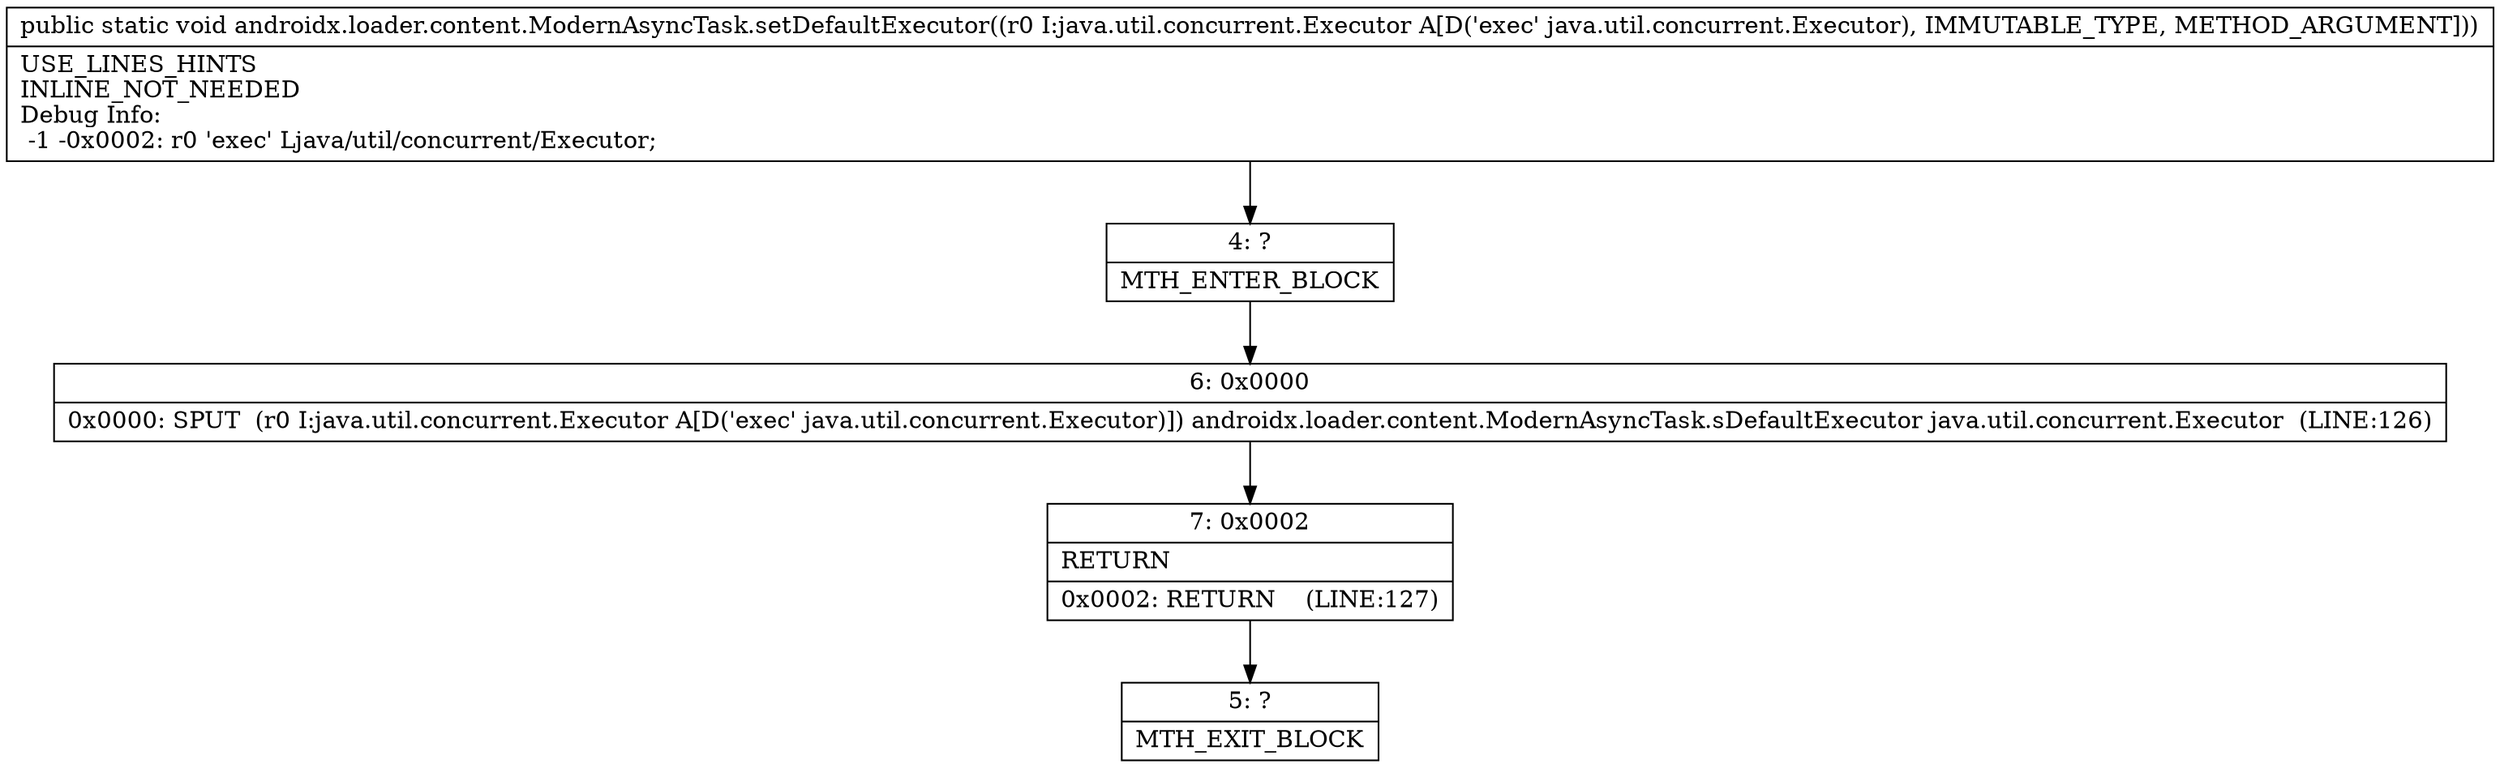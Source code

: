 digraph "CFG forandroidx.loader.content.ModernAsyncTask.setDefaultExecutor(Ljava\/util\/concurrent\/Executor;)V" {
Node_4 [shape=record,label="{4\:\ ?|MTH_ENTER_BLOCK\l}"];
Node_6 [shape=record,label="{6\:\ 0x0000|0x0000: SPUT  (r0 I:java.util.concurrent.Executor A[D('exec' java.util.concurrent.Executor)]) androidx.loader.content.ModernAsyncTask.sDefaultExecutor java.util.concurrent.Executor  (LINE:126)\l}"];
Node_7 [shape=record,label="{7\:\ 0x0002|RETURN\l|0x0002: RETURN    (LINE:127)\l}"];
Node_5 [shape=record,label="{5\:\ ?|MTH_EXIT_BLOCK\l}"];
MethodNode[shape=record,label="{public static void androidx.loader.content.ModernAsyncTask.setDefaultExecutor((r0 I:java.util.concurrent.Executor A[D('exec' java.util.concurrent.Executor), IMMUTABLE_TYPE, METHOD_ARGUMENT]))  | USE_LINES_HINTS\lINLINE_NOT_NEEDED\lDebug Info:\l  \-1 \-0x0002: r0 'exec' Ljava\/util\/concurrent\/Executor;\l}"];
MethodNode -> Node_4;Node_4 -> Node_6;
Node_6 -> Node_7;
Node_7 -> Node_5;
}


